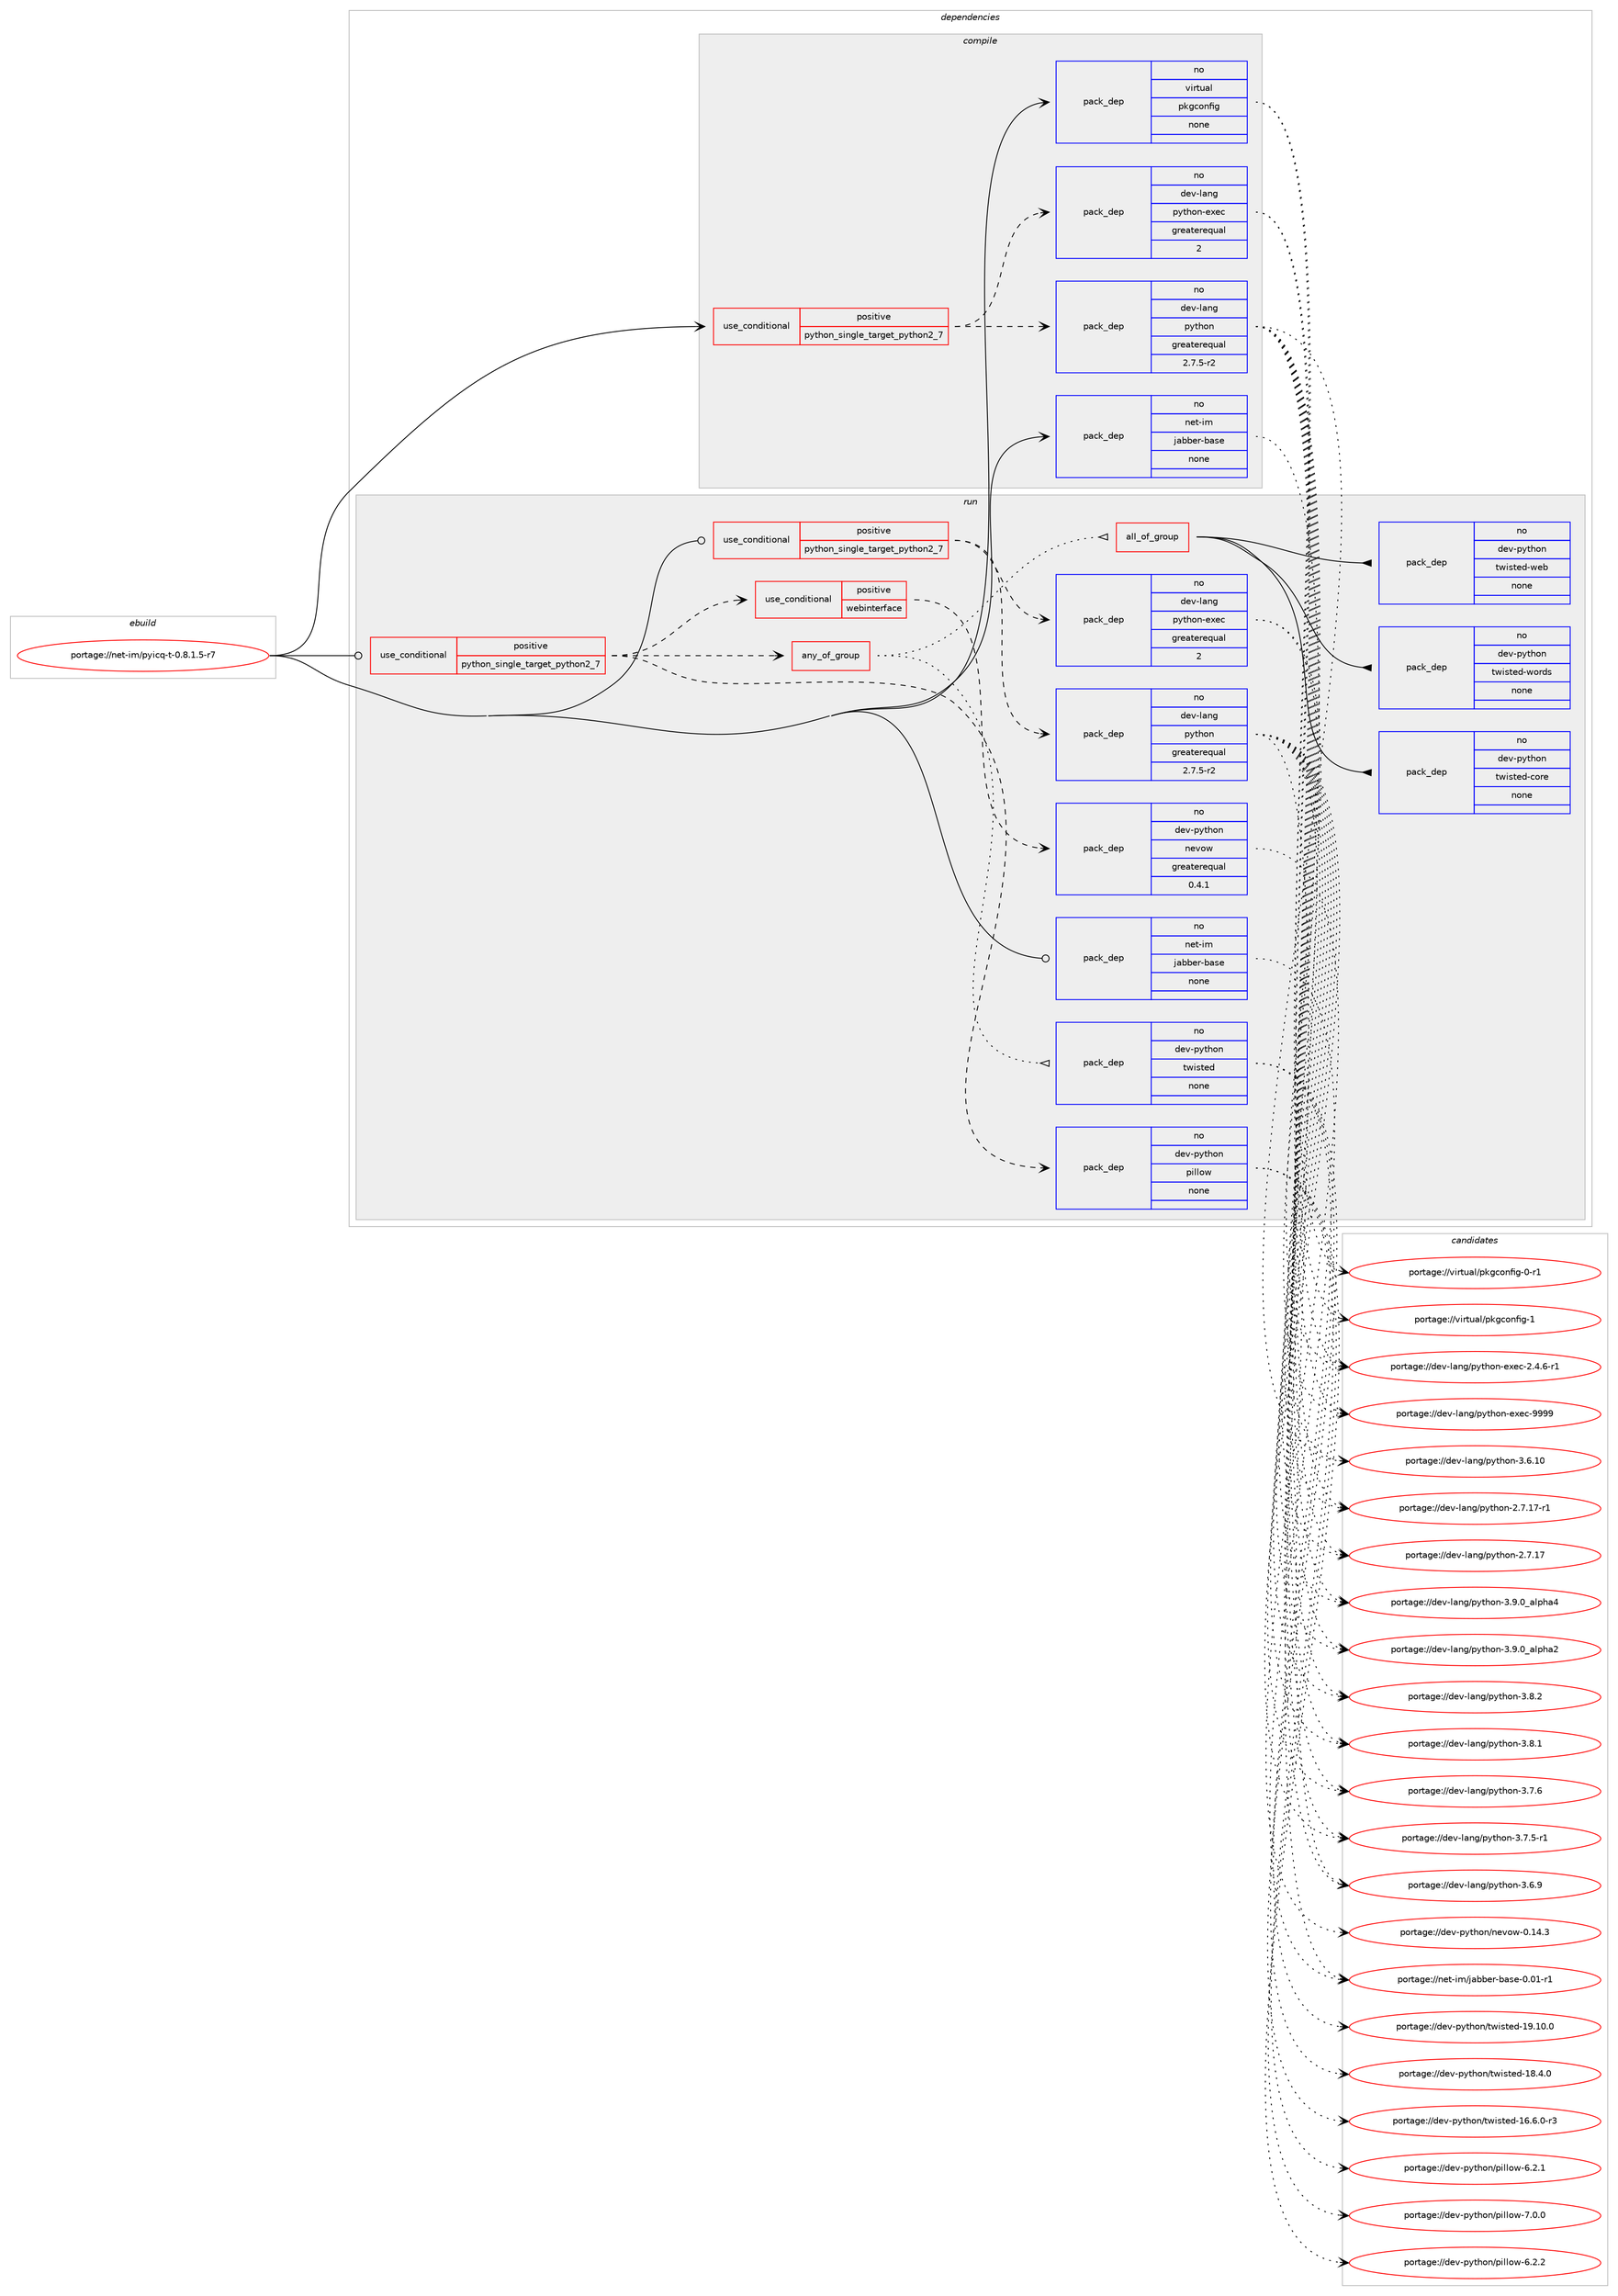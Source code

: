 digraph prolog {

# *************
# Graph options
# *************

newrank=true;
concentrate=true;
compound=true;
graph [rankdir=LR,fontname=Helvetica,fontsize=10,ranksep=1.5];#, ranksep=2.5, nodesep=0.2];
edge  [arrowhead=vee];
node  [fontname=Helvetica,fontsize=10];

# **********
# The ebuild
# **********

subgraph cluster_leftcol {
color=gray;
rank=same;
label=<<i>ebuild</i>>;
id [label="portage://net-im/pyicq-t-0.8.1.5-r7", color=red, width=4, href="../net-im/pyicq-t-0.8.1.5-r7.svg"];
}

# ****************
# The dependencies
# ****************

subgraph cluster_midcol {
color=gray;
label=<<i>dependencies</i>>;
subgraph cluster_compile {
fillcolor="#eeeeee";
style=filled;
label=<<i>compile</i>>;
subgraph cond18050 {
dependency84312 [label=<<TABLE BORDER="0" CELLBORDER="1" CELLSPACING="0" CELLPADDING="4"><TR><TD ROWSPAN="3" CELLPADDING="10">use_conditional</TD></TR><TR><TD>positive</TD></TR><TR><TD>python_single_target_python2_7</TD></TR></TABLE>>, shape=none, color=red];
subgraph pack64671 {
dependency84313 [label=<<TABLE BORDER="0" CELLBORDER="1" CELLSPACING="0" CELLPADDING="4" WIDTH="220"><TR><TD ROWSPAN="6" CELLPADDING="30">pack_dep</TD></TR><TR><TD WIDTH="110">no</TD></TR><TR><TD>dev-lang</TD></TR><TR><TD>python</TD></TR><TR><TD>greaterequal</TD></TR><TR><TD>2.7.5-r2</TD></TR></TABLE>>, shape=none, color=blue];
}
dependency84312:e -> dependency84313:w [weight=20,style="dashed",arrowhead="vee"];
subgraph pack64672 {
dependency84314 [label=<<TABLE BORDER="0" CELLBORDER="1" CELLSPACING="0" CELLPADDING="4" WIDTH="220"><TR><TD ROWSPAN="6" CELLPADDING="30">pack_dep</TD></TR><TR><TD WIDTH="110">no</TD></TR><TR><TD>dev-lang</TD></TR><TR><TD>python-exec</TD></TR><TR><TD>greaterequal</TD></TR><TR><TD>2</TD></TR></TABLE>>, shape=none, color=blue];
}
dependency84312:e -> dependency84314:w [weight=20,style="dashed",arrowhead="vee"];
}
id:e -> dependency84312:w [weight=20,style="solid",arrowhead="vee"];
subgraph pack64673 {
dependency84315 [label=<<TABLE BORDER="0" CELLBORDER="1" CELLSPACING="0" CELLPADDING="4" WIDTH="220"><TR><TD ROWSPAN="6" CELLPADDING="30">pack_dep</TD></TR><TR><TD WIDTH="110">no</TD></TR><TR><TD>net-im</TD></TR><TR><TD>jabber-base</TD></TR><TR><TD>none</TD></TR><TR><TD></TD></TR></TABLE>>, shape=none, color=blue];
}
id:e -> dependency84315:w [weight=20,style="solid",arrowhead="vee"];
subgraph pack64674 {
dependency84316 [label=<<TABLE BORDER="0" CELLBORDER="1" CELLSPACING="0" CELLPADDING="4" WIDTH="220"><TR><TD ROWSPAN="6" CELLPADDING="30">pack_dep</TD></TR><TR><TD WIDTH="110">no</TD></TR><TR><TD>virtual</TD></TR><TR><TD>pkgconfig</TD></TR><TR><TD>none</TD></TR><TR><TD></TD></TR></TABLE>>, shape=none, color=blue];
}
id:e -> dependency84316:w [weight=20,style="solid",arrowhead="vee"];
}
subgraph cluster_compileandrun {
fillcolor="#eeeeee";
style=filled;
label=<<i>compile and run</i>>;
}
subgraph cluster_run {
fillcolor="#eeeeee";
style=filled;
label=<<i>run</i>>;
subgraph cond18051 {
dependency84317 [label=<<TABLE BORDER="0" CELLBORDER="1" CELLSPACING="0" CELLPADDING="4"><TR><TD ROWSPAN="3" CELLPADDING="10">use_conditional</TD></TR><TR><TD>positive</TD></TR><TR><TD>python_single_target_python2_7</TD></TR></TABLE>>, shape=none, color=red];
subgraph any1516 {
dependency84318 [label=<<TABLE BORDER="0" CELLBORDER="1" CELLSPACING="0" CELLPADDING="4"><TR><TD CELLPADDING="10">any_of_group</TD></TR></TABLE>>, shape=none, color=red];subgraph all78 {
dependency84319 [label=<<TABLE BORDER="0" CELLBORDER="1" CELLSPACING="0" CELLPADDING="4"><TR><TD CELLPADDING="10">all_of_group</TD></TR></TABLE>>, shape=none, color=red];subgraph pack64675 {
dependency84320 [label=<<TABLE BORDER="0" CELLBORDER="1" CELLSPACING="0" CELLPADDING="4" WIDTH="220"><TR><TD ROWSPAN="6" CELLPADDING="30">pack_dep</TD></TR><TR><TD WIDTH="110">no</TD></TR><TR><TD>dev-python</TD></TR><TR><TD>twisted-core</TD></TR><TR><TD>none</TD></TR><TR><TD></TD></TR></TABLE>>, shape=none, color=blue];
}
dependency84319:e -> dependency84320:w [weight=20,style="solid",arrowhead="inv"];
subgraph pack64676 {
dependency84321 [label=<<TABLE BORDER="0" CELLBORDER="1" CELLSPACING="0" CELLPADDING="4" WIDTH="220"><TR><TD ROWSPAN="6" CELLPADDING="30">pack_dep</TD></TR><TR><TD WIDTH="110">no</TD></TR><TR><TD>dev-python</TD></TR><TR><TD>twisted-words</TD></TR><TR><TD>none</TD></TR><TR><TD></TD></TR></TABLE>>, shape=none, color=blue];
}
dependency84319:e -> dependency84321:w [weight=20,style="solid",arrowhead="inv"];
subgraph pack64677 {
dependency84322 [label=<<TABLE BORDER="0" CELLBORDER="1" CELLSPACING="0" CELLPADDING="4" WIDTH="220"><TR><TD ROWSPAN="6" CELLPADDING="30">pack_dep</TD></TR><TR><TD WIDTH="110">no</TD></TR><TR><TD>dev-python</TD></TR><TR><TD>twisted-web</TD></TR><TR><TD>none</TD></TR><TR><TD></TD></TR></TABLE>>, shape=none, color=blue];
}
dependency84319:e -> dependency84322:w [weight=20,style="solid",arrowhead="inv"];
}
dependency84318:e -> dependency84319:w [weight=20,style="dotted",arrowhead="oinv"];
subgraph pack64678 {
dependency84323 [label=<<TABLE BORDER="0" CELLBORDER="1" CELLSPACING="0" CELLPADDING="4" WIDTH="220"><TR><TD ROWSPAN="6" CELLPADDING="30">pack_dep</TD></TR><TR><TD WIDTH="110">no</TD></TR><TR><TD>dev-python</TD></TR><TR><TD>twisted</TD></TR><TR><TD>none</TD></TR><TR><TD></TD></TR></TABLE>>, shape=none, color=blue];
}
dependency84318:e -> dependency84323:w [weight=20,style="dotted",arrowhead="oinv"];
}
dependency84317:e -> dependency84318:w [weight=20,style="dashed",arrowhead="vee"];
subgraph cond18052 {
dependency84324 [label=<<TABLE BORDER="0" CELLBORDER="1" CELLSPACING="0" CELLPADDING="4"><TR><TD ROWSPAN="3" CELLPADDING="10">use_conditional</TD></TR><TR><TD>positive</TD></TR><TR><TD>webinterface</TD></TR></TABLE>>, shape=none, color=red];
subgraph pack64679 {
dependency84325 [label=<<TABLE BORDER="0" CELLBORDER="1" CELLSPACING="0" CELLPADDING="4" WIDTH="220"><TR><TD ROWSPAN="6" CELLPADDING="30">pack_dep</TD></TR><TR><TD WIDTH="110">no</TD></TR><TR><TD>dev-python</TD></TR><TR><TD>nevow</TD></TR><TR><TD>greaterequal</TD></TR><TR><TD>0.4.1</TD></TR></TABLE>>, shape=none, color=blue];
}
dependency84324:e -> dependency84325:w [weight=20,style="dashed",arrowhead="vee"];
}
dependency84317:e -> dependency84324:w [weight=20,style="dashed",arrowhead="vee"];
subgraph pack64680 {
dependency84326 [label=<<TABLE BORDER="0" CELLBORDER="1" CELLSPACING="0" CELLPADDING="4" WIDTH="220"><TR><TD ROWSPAN="6" CELLPADDING="30">pack_dep</TD></TR><TR><TD WIDTH="110">no</TD></TR><TR><TD>dev-python</TD></TR><TR><TD>pillow</TD></TR><TR><TD>none</TD></TR><TR><TD></TD></TR></TABLE>>, shape=none, color=blue];
}
dependency84317:e -> dependency84326:w [weight=20,style="dashed",arrowhead="vee"];
}
id:e -> dependency84317:w [weight=20,style="solid",arrowhead="odot"];
subgraph cond18053 {
dependency84327 [label=<<TABLE BORDER="0" CELLBORDER="1" CELLSPACING="0" CELLPADDING="4"><TR><TD ROWSPAN="3" CELLPADDING="10">use_conditional</TD></TR><TR><TD>positive</TD></TR><TR><TD>python_single_target_python2_7</TD></TR></TABLE>>, shape=none, color=red];
subgraph pack64681 {
dependency84328 [label=<<TABLE BORDER="0" CELLBORDER="1" CELLSPACING="0" CELLPADDING="4" WIDTH="220"><TR><TD ROWSPAN="6" CELLPADDING="30">pack_dep</TD></TR><TR><TD WIDTH="110">no</TD></TR><TR><TD>dev-lang</TD></TR><TR><TD>python</TD></TR><TR><TD>greaterequal</TD></TR><TR><TD>2.7.5-r2</TD></TR></TABLE>>, shape=none, color=blue];
}
dependency84327:e -> dependency84328:w [weight=20,style="dashed",arrowhead="vee"];
subgraph pack64682 {
dependency84329 [label=<<TABLE BORDER="0" CELLBORDER="1" CELLSPACING="0" CELLPADDING="4" WIDTH="220"><TR><TD ROWSPAN="6" CELLPADDING="30">pack_dep</TD></TR><TR><TD WIDTH="110">no</TD></TR><TR><TD>dev-lang</TD></TR><TR><TD>python-exec</TD></TR><TR><TD>greaterequal</TD></TR><TR><TD>2</TD></TR></TABLE>>, shape=none, color=blue];
}
dependency84327:e -> dependency84329:w [weight=20,style="dashed",arrowhead="vee"];
}
id:e -> dependency84327:w [weight=20,style="solid",arrowhead="odot"];
subgraph pack64683 {
dependency84330 [label=<<TABLE BORDER="0" CELLBORDER="1" CELLSPACING="0" CELLPADDING="4" WIDTH="220"><TR><TD ROWSPAN="6" CELLPADDING="30">pack_dep</TD></TR><TR><TD WIDTH="110">no</TD></TR><TR><TD>net-im</TD></TR><TR><TD>jabber-base</TD></TR><TR><TD>none</TD></TR><TR><TD></TD></TR></TABLE>>, shape=none, color=blue];
}
id:e -> dependency84330:w [weight=20,style="solid",arrowhead="odot"];
}
}

# **************
# The candidates
# **************

subgraph cluster_choices {
rank=same;
color=gray;
label=<<i>candidates</i>>;

subgraph choice64671 {
color=black;
nodesep=1;
choice10010111845108971101034711212111610411111045514657464895971081121049752 [label="portage://dev-lang/python-3.9.0_alpha4", color=red, width=4,href="../dev-lang/python-3.9.0_alpha4.svg"];
choice10010111845108971101034711212111610411111045514657464895971081121049750 [label="portage://dev-lang/python-3.9.0_alpha2", color=red, width=4,href="../dev-lang/python-3.9.0_alpha2.svg"];
choice100101118451089711010347112121116104111110455146564650 [label="portage://dev-lang/python-3.8.2", color=red, width=4,href="../dev-lang/python-3.8.2.svg"];
choice100101118451089711010347112121116104111110455146564649 [label="portage://dev-lang/python-3.8.1", color=red, width=4,href="../dev-lang/python-3.8.1.svg"];
choice100101118451089711010347112121116104111110455146554654 [label="portage://dev-lang/python-3.7.6", color=red, width=4,href="../dev-lang/python-3.7.6.svg"];
choice1001011184510897110103471121211161041111104551465546534511449 [label="portage://dev-lang/python-3.7.5-r1", color=red, width=4,href="../dev-lang/python-3.7.5-r1.svg"];
choice100101118451089711010347112121116104111110455146544657 [label="portage://dev-lang/python-3.6.9", color=red, width=4,href="../dev-lang/python-3.6.9.svg"];
choice10010111845108971101034711212111610411111045514654464948 [label="portage://dev-lang/python-3.6.10", color=red, width=4,href="../dev-lang/python-3.6.10.svg"];
choice100101118451089711010347112121116104111110455046554649554511449 [label="portage://dev-lang/python-2.7.17-r1", color=red, width=4,href="../dev-lang/python-2.7.17-r1.svg"];
choice10010111845108971101034711212111610411111045504655464955 [label="portage://dev-lang/python-2.7.17", color=red, width=4,href="../dev-lang/python-2.7.17.svg"];
dependency84313:e -> choice10010111845108971101034711212111610411111045514657464895971081121049752:w [style=dotted,weight="100"];
dependency84313:e -> choice10010111845108971101034711212111610411111045514657464895971081121049750:w [style=dotted,weight="100"];
dependency84313:e -> choice100101118451089711010347112121116104111110455146564650:w [style=dotted,weight="100"];
dependency84313:e -> choice100101118451089711010347112121116104111110455146564649:w [style=dotted,weight="100"];
dependency84313:e -> choice100101118451089711010347112121116104111110455146554654:w [style=dotted,weight="100"];
dependency84313:e -> choice1001011184510897110103471121211161041111104551465546534511449:w [style=dotted,weight="100"];
dependency84313:e -> choice100101118451089711010347112121116104111110455146544657:w [style=dotted,weight="100"];
dependency84313:e -> choice10010111845108971101034711212111610411111045514654464948:w [style=dotted,weight="100"];
dependency84313:e -> choice100101118451089711010347112121116104111110455046554649554511449:w [style=dotted,weight="100"];
dependency84313:e -> choice10010111845108971101034711212111610411111045504655464955:w [style=dotted,weight="100"];
}
subgraph choice64672 {
color=black;
nodesep=1;
choice10010111845108971101034711212111610411111045101120101994557575757 [label="portage://dev-lang/python-exec-9999", color=red, width=4,href="../dev-lang/python-exec-9999.svg"];
choice10010111845108971101034711212111610411111045101120101994550465246544511449 [label="portage://dev-lang/python-exec-2.4.6-r1", color=red, width=4,href="../dev-lang/python-exec-2.4.6-r1.svg"];
dependency84314:e -> choice10010111845108971101034711212111610411111045101120101994557575757:w [style=dotted,weight="100"];
dependency84314:e -> choice10010111845108971101034711212111610411111045101120101994550465246544511449:w [style=dotted,weight="100"];
}
subgraph choice64673 {
color=black;
nodesep=1;
choice110101116451051094710697989810111445989711510145484648494511449 [label="portage://net-im/jabber-base-0.01-r1", color=red, width=4,href="../net-im/jabber-base-0.01-r1.svg"];
dependency84315:e -> choice110101116451051094710697989810111445989711510145484648494511449:w [style=dotted,weight="100"];
}
subgraph choice64674 {
color=black;
nodesep=1;
choice1181051141161179710847112107103991111101021051034549 [label="portage://virtual/pkgconfig-1", color=red, width=4,href="../virtual/pkgconfig-1.svg"];
choice11810511411611797108471121071039911111010210510345484511449 [label="portage://virtual/pkgconfig-0-r1", color=red, width=4,href="../virtual/pkgconfig-0-r1.svg"];
dependency84316:e -> choice1181051141161179710847112107103991111101021051034549:w [style=dotted,weight="100"];
dependency84316:e -> choice11810511411611797108471121071039911111010210510345484511449:w [style=dotted,weight="100"];
}
subgraph choice64675 {
color=black;
nodesep=1;
}
subgraph choice64676 {
color=black;
nodesep=1;
}
subgraph choice64677 {
color=black;
nodesep=1;
}
subgraph choice64678 {
color=black;
nodesep=1;
choice10010111845112121116104111110471161191051151161011004549574649484648 [label="portage://dev-python/twisted-19.10.0", color=red, width=4,href="../dev-python/twisted-19.10.0.svg"];
choice100101118451121211161041111104711611910511511610110045495646524648 [label="portage://dev-python/twisted-18.4.0", color=red, width=4,href="../dev-python/twisted-18.4.0.svg"];
choice1001011184511212111610411111047116119105115116101100454954465446484511451 [label="portage://dev-python/twisted-16.6.0-r3", color=red, width=4,href="../dev-python/twisted-16.6.0-r3.svg"];
dependency84323:e -> choice10010111845112121116104111110471161191051151161011004549574649484648:w [style=dotted,weight="100"];
dependency84323:e -> choice100101118451121211161041111104711611910511511610110045495646524648:w [style=dotted,weight="100"];
dependency84323:e -> choice1001011184511212111610411111047116119105115116101100454954465446484511451:w [style=dotted,weight="100"];
}
subgraph choice64679 {
color=black;
nodesep=1;
choice100101118451121211161041111104711010111811111945484649524651 [label="portage://dev-python/nevow-0.14.3", color=red, width=4,href="../dev-python/nevow-0.14.3.svg"];
dependency84325:e -> choice100101118451121211161041111104711010111811111945484649524651:w [style=dotted,weight="100"];
}
subgraph choice64680 {
color=black;
nodesep=1;
choice1001011184511212111610411111047112105108108111119455546484648 [label="portage://dev-python/pillow-7.0.0", color=red, width=4,href="../dev-python/pillow-7.0.0.svg"];
choice1001011184511212111610411111047112105108108111119455446504650 [label="portage://dev-python/pillow-6.2.2", color=red, width=4,href="../dev-python/pillow-6.2.2.svg"];
choice1001011184511212111610411111047112105108108111119455446504649 [label="portage://dev-python/pillow-6.2.1", color=red, width=4,href="../dev-python/pillow-6.2.1.svg"];
dependency84326:e -> choice1001011184511212111610411111047112105108108111119455546484648:w [style=dotted,weight="100"];
dependency84326:e -> choice1001011184511212111610411111047112105108108111119455446504650:w [style=dotted,weight="100"];
dependency84326:e -> choice1001011184511212111610411111047112105108108111119455446504649:w [style=dotted,weight="100"];
}
subgraph choice64681 {
color=black;
nodesep=1;
choice10010111845108971101034711212111610411111045514657464895971081121049752 [label="portage://dev-lang/python-3.9.0_alpha4", color=red, width=4,href="../dev-lang/python-3.9.0_alpha4.svg"];
choice10010111845108971101034711212111610411111045514657464895971081121049750 [label="portage://dev-lang/python-3.9.0_alpha2", color=red, width=4,href="../dev-lang/python-3.9.0_alpha2.svg"];
choice100101118451089711010347112121116104111110455146564650 [label="portage://dev-lang/python-3.8.2", color=red, width=4,href="../dev-lang/python-3.8.2.svg"];
choice100101118451089711010347112121116104111110455146564649 [label="portage://dev-lang/python-3.8.1", color=red, width=4,href="../dev-lang/python-3.8.1.svg"];
choice100101118451089711010347112121116104111110455146554654 [label="portage://dev-lang/python-3.7.6", color=red, width=4,href="../dev-lang/python-3.7.6.svg"];
choice1001011184510897110103471121211161041111104551465546534511449 [label="portage://dev-lang/python-3.7.5-r1", color=red, width=4,href="../dev-lang/python-3.7.5-r1.svg"];
choice100101118451089711010347112121116104111110455146544657 [label="portage://dev-lang/python-3.6.9", color=red, width=4,href="../dev-lang/python-3.6.9.svg"];
choice10010111845108971101034711212111610411111045514654464948 [label="portage://dev-lang/python-3.6.10", color=red, width=4,href="../dev-lang/python-3.6.10.svg"];
choice100101118451089711010347112121116104111110455046554649554511449 [label="portage://dev-lang/python-2.7.17-r1", color=red, width=4,href="../dev-lang/python-2.7.17-r1.svg"];
choice10010111845108971101034711212111610411111045504655464955 [label="portage://dev-lang/python-2.7.17", color=red, width=4,href="../dev-lang/python-2.7.17.svg"];
dependency84328:e -> choice10010111845108971101034711212111610411111045514657464895971081121049752:w [style=dotted,weight="100"];
dependency84328:e -> choice10010111845108971101034711212111610411111045514657464895971081121049750:w [style=dotted,weight="100"];
dependency84328:e -> choice100101118451089711010347112121116104111110455146564650:w [style=dotted,weight="100"];
dependency84328:e -> choice100101118451089711010347112121116104111110455146564649:w [style=dotted,weight="100"];
dependency84328:e -> choice100101118451089711010347112121116104111110455146554654:w [style=dotted,weight="100"];
dependency84328:e -> choice1001011184510897110103471121211161041111104551465546534511449:w [style=dotted,weight="100"];
dependency84328:e -> choice100101118451089711010347112121116104111110455146544657:w [style=dotted,weight="100"];
dependency84328:e -> choice10010111845108971101034711212111610411111045514654464948:w [style=dotted,weight="100"];
dependency84328:e -> choice100101118451089711010347112121116104111110455046554649554511449:w [style=dotted,weight="100"];
dependency84328:e -> choice10010111845108971101034711212111610411111045504655464955:w [style=dotted,weight="100"];
}
subgraph choice64682 {
color=black;
nodesep=1;
choice10010111845108971101034711212111610411111045101120101994557575757 [label="portage://dev-lang/python-exec-9999", color=red, width=4,href="../dev-lang/python-exec-9999.svg"];
choice10010111845108971101034711212111610411111045101120101994550465246544511449 [label="portage://dev-lang/python-exec-2.4.6-r1", color=red, width=4,href="../dev-lang/python-exec-2.4.6-r1.svg"];
dependency84329:e -> choice10010111845108971101034711212111610411111045101120101994557575757:w [style=dotted,weight="100"];
dependency84329:e -> choice10010111845108971101034711212111610411111045101120101994550465246544511449:w [style=dotted,weight="100"];
}
subgraph choice64683 {
color=black;
nodesep=1;
choice110101116451051094710697989810111445989711510145484648494511449 [label="portage://net-im/jabber-base-0.01-r1", color=red, width=4,href="../net-im/jabber-base-0.01-r1.svg"];
dependency84330:e -> choice110101116451051094710697989810111445989711510145484648494511449:w [style=dotted,weight="100"];
}
}

}
